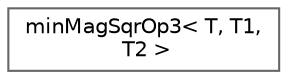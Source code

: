 digraph "Graphical Class Hierarchy"
{
 // LATEX_PDF_SIZE
  bgcolor="transparent";
  edge [fontname=Helvetica,fontsize=10,labelfontname=Helvetica,labelfontsize=10];
  node [fontname=Helvetica,fontsize=10,shape=box,height=0.2,width=0.4];
  rankdir="LR";
  Node0 [id="Node000000",label="minMagSqrOp3\< T, T1,\l T2 \>",height=0.2,width=0.4,color="grey40", fillcolor="white", style="filled",URL="$structFoam_1_1minMagSqrOp3.html",tooltip=" "];
}
